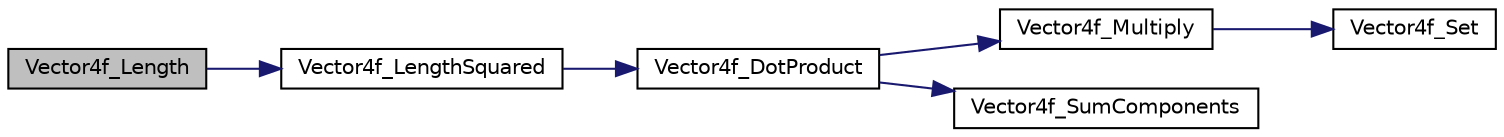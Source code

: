 digraph "Vector4f_Length"
{
 // LATEX_PDF_SIZE
  edge [fontname="Helvetica",fontsize="10",labelfontname="Helvetica",labelfontsize="10"];
  node [fontname="Helvetica",fontsize="10",shape=record];
  rankdir="LR";
  Node1 [label="Vector4f_Length",height=0.2,width=0.4,color="black", fillcolor="grey75", style="filled", fontcolor="black",tooltip=" "];
  Node1 -> Node2 [color="midnightblue",fontsize="10",style="solid",fontname="Helvetica"];
  Node2 [label="Vector4f_LengthSquared",height=0.2,width=0.4,color="black", fillcolor="white", style="filled",URL="$maths3d_8h.html#a6a12894b1a4971a2291d506140394124",tooltip=" "];
  Node2 -> Node3 [color="midnightblue",fontsize="10",style="solid",fontname="Helvetica"];
  Node3 [label="Vector4f_DotProduct",height=0.2,width=0.4,color="black", fillcolor="white", style="filled",URL="$maths3d_8h.html#afa6fbd00f48007bc9ca8b9fad6911058",tooltip=" "];
  Node3 -> Node4 [color="midnightblue",fontsize="10",style="solid",fontname="Helvetica"];
  Node4 [label="Vector4f_Multiply",height=0.2,width=0.4,color="black", fillcolor="white", style="filled",URL="$maths3d_8h.html#a90265d9aa55b92df80e1ff0db7be136f",tooltip=" "];
  Node4 -> Node5 [color="midnightblue",fontsize="10",style="solid",fontname="Helvetica"];
  Node5 [label="Vector4f_Set",height=0.2,width=0.4,color="black", fillcolor="white", style="filled",URL="$maths3d_8h.html#ae4a4af082482c7992d487d2f709a1d4b",tooltip=" "];
  Node3 -> Node6 [color="midnightblue",fontsize="10",style="solid",fontname="Helvetica"];
  Node6 [label="Vector4f_SumComponents",height=0.2,width=0.4,color="black", fillcolor="white", style="filled",URL="$maths3d_8h.html#a670630003a2a62f351daa92d3e3a6d8f",tooltip=" "];
}
